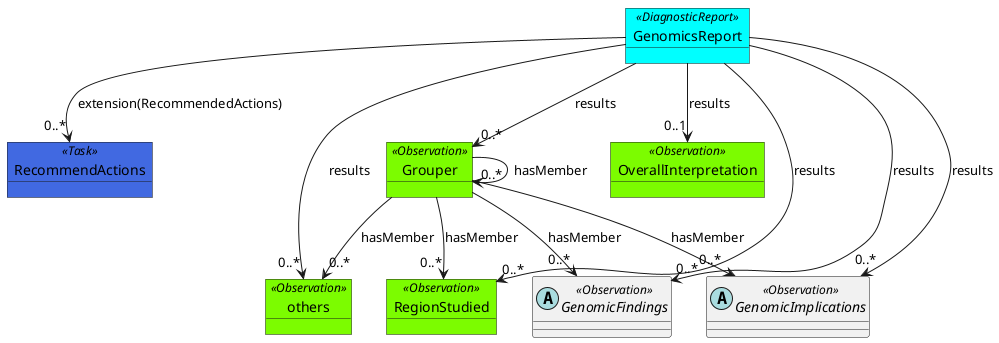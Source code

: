 @@startuml

skinparam object {
    BackgroundColor<<Observation>> LawnGreen
    BackgroundColor<<DiagnosticReport>> Aqua
    BackgroundColor<<ServiceRequest>> LightSalmon
    BackgroundColor<<Task>> DeepSkyBlue
}

object GenomicsReport << DiagnosticReport >> #Aqua
together {
    object Grouper << Observation >>
    object OverallInterpretation << Observation >>
    object RegionStudied << Observation >>
    abstract GenomicFindings << Observation >>
    abstract GenomicImplications << Observation >>
}
object RecommendActions << Task >> #RoyalBlue
object others << Observation >>

GenomicsReport --> "0..*" Grouper : "results"
GenomicsReport --> "0..1" OverallInterpretation : "results"
GenomicsReport --> "0..*" GenomicFindings : "results"
GenomicsReport --> "0..*" GenomicImplications : "results"
GenomicsReport --> "0..*" RegionStudied : "results"
GenomicsReport --> "0..*" RecommendActions : "extension(RecommendedActions)"
GenomicsReport --> "0..*" others : "results"

Grouper --> "0..*" Grouper : "hasMember"
Grouper --> "0..*" GenomicFindings : "hasMember"
Grouper --> "0..*" GenomicImplications : "hasMember"
Grouper --> "0..*" RegionStudied : "hasMember"
Grouper --> "0..*" others : "hasMember"

@@enduml
